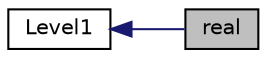 digraph "real"
{
  edge [fontname="Helvetica",fontsize="10",labelfontname="Helvetica",labelfontsize="10"];
  node [fontname="Helvetica",fontsize="10",shape=record];
  rankdir=LR;
  Node0 [label="real",height=0.2,width=0.4,color="black", fillcolor="grey75", style="filled" fontcolor="black"];
  Node1 [label="Level1",height=0.2,width=0.4,color="black", fillcolor="white", style="filled",URL="$group__level1.html"];
  Node1->Node0 [shape=plaintext, color="midnightblue", dir="back", style="solid"];
}
